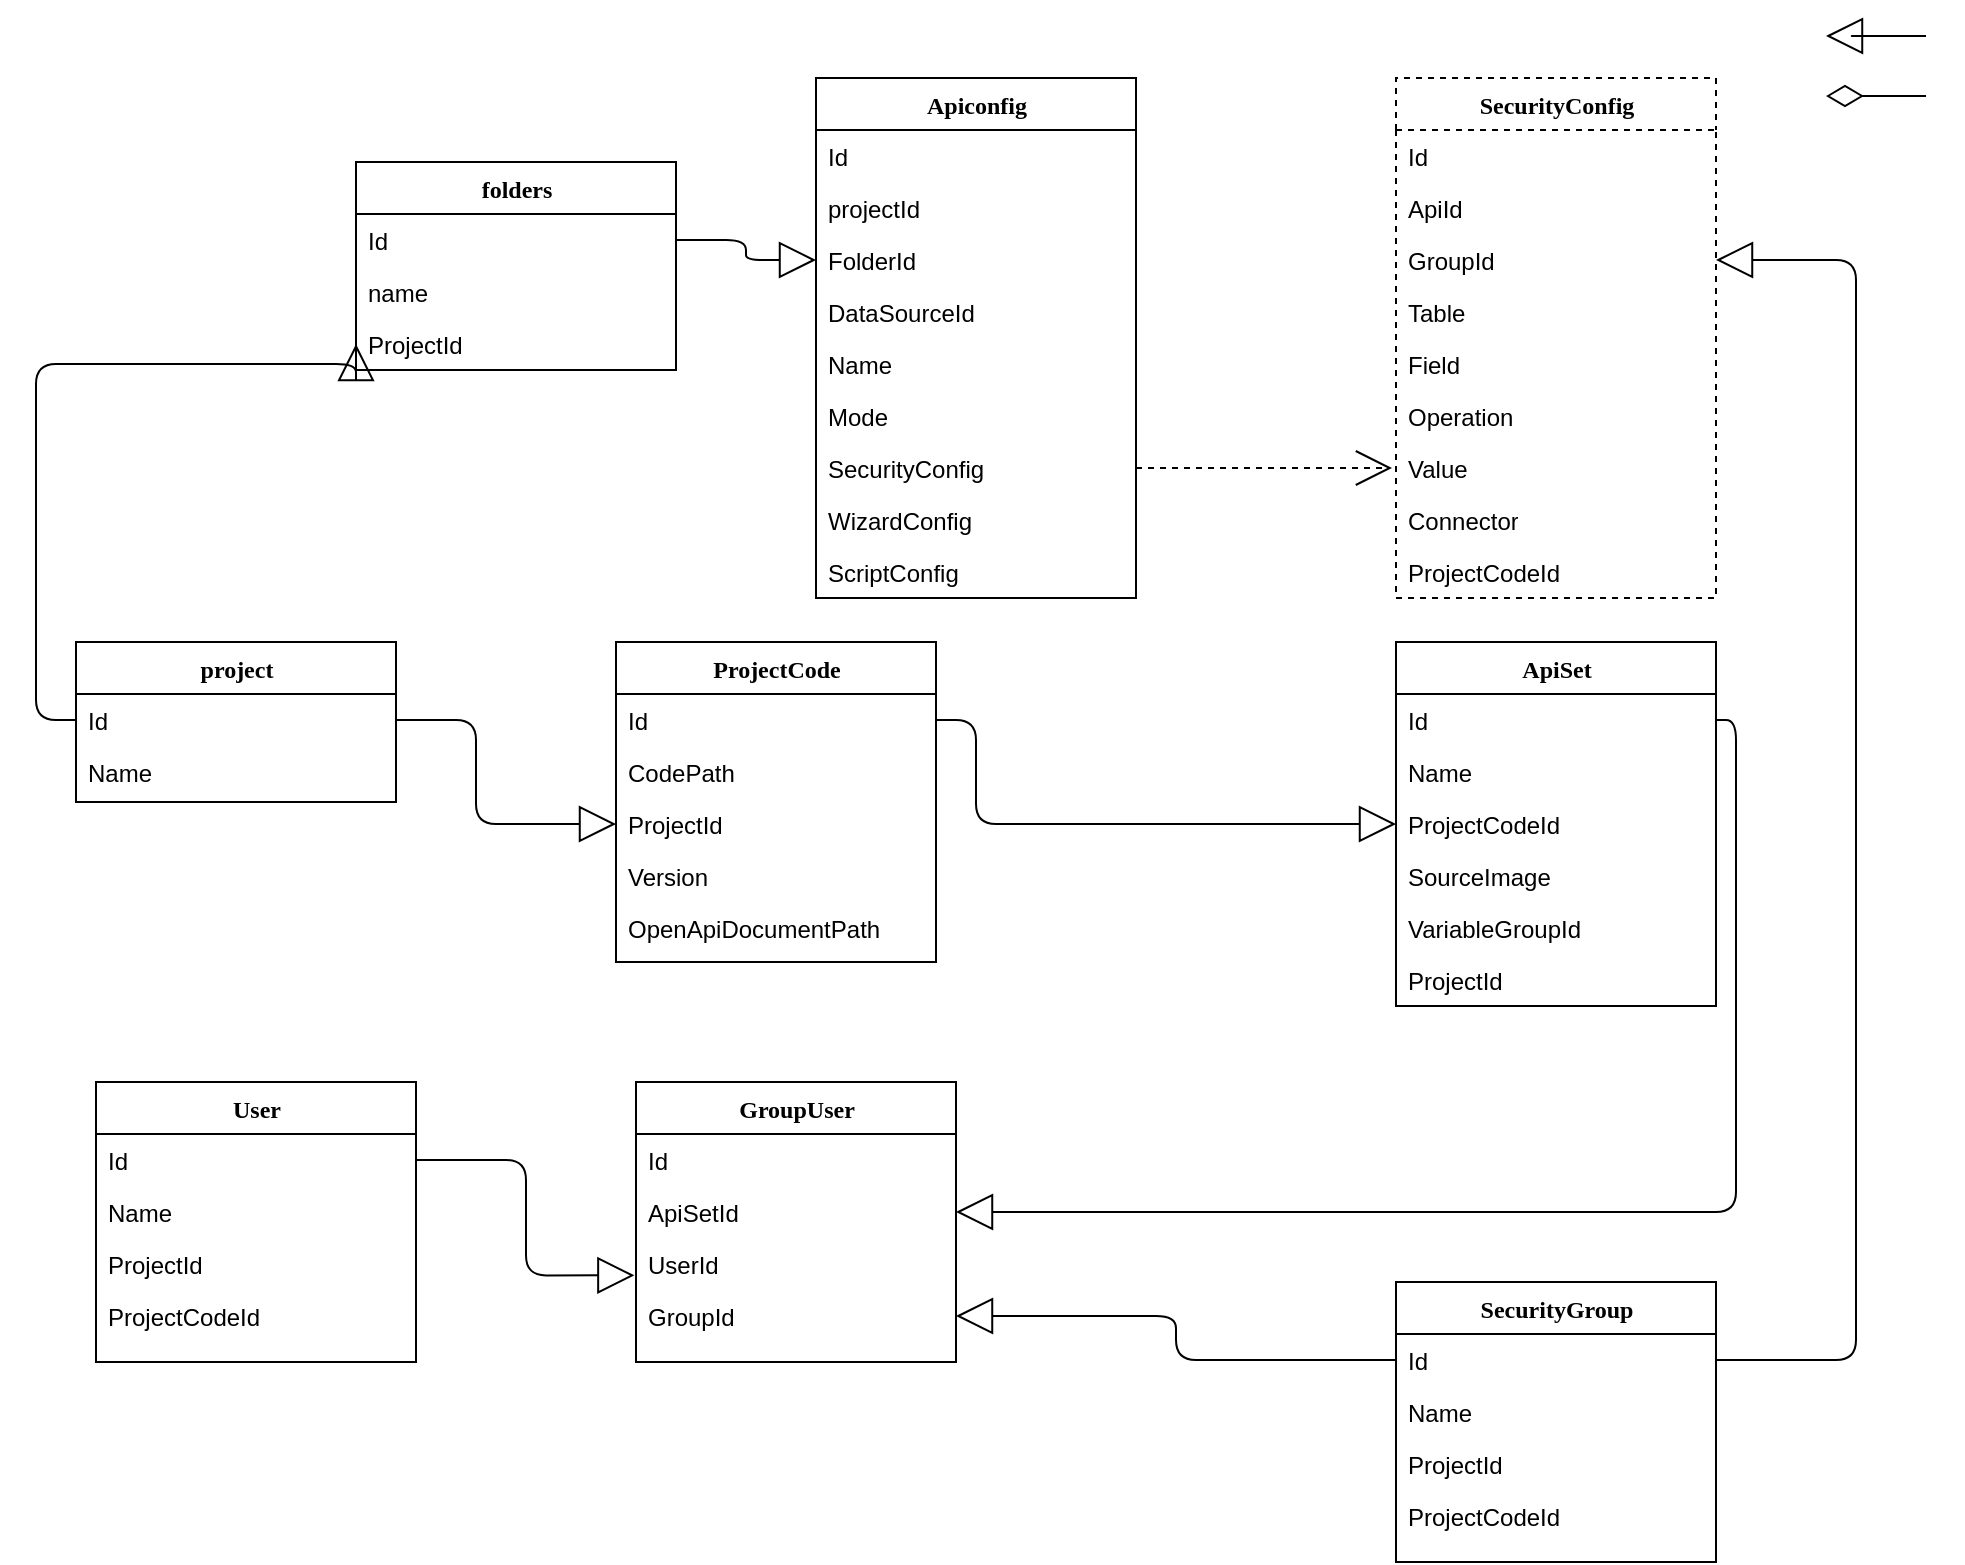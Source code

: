 <mxfile version="15.5.9" type="github">
  <diagram name="Page-1" id="9f46799a-70d6-7492-0946-bef42562c5a5">
    <mxGraphModel dx="1422" dy="924" grid="1" gridSize="10" guides="1" tooltips="1" connect="1" arrows="1" fold="1" page="1" pageScale="1" pageWidth="1100" pageHeight="850" background="none" math="0" shadow="0">
      <root>
        <mxCell id="0" />
        <mxCell id="1" parent="0" />
        <mxCell id="78961159f06e98e8-17" value="project" style="swimlane;html=1;fontStyle=1;align=center;verticalAlign=top;childLayout=stackLayout;horizontal=1;startSize=26;horizontalStack=0;resizeParent=1;resizeLast=0;collapsible=1;marginBottom=0;swimlaneFillColor=#ffffff;rounded=0;shadow=0;comic=0;labelBackgroundColor=none;strokeWidth=1;fillColor=none;fontFamily=Verdana;fontSize=12" parent="1" vertex="1">
          <mxGeometry x="140" y="320" width="160" height="80" as="geometry" />
        </mxCell>
        <mxCell id="78961159f06e98e8-21" value="Id" style="text;html=1;strokeColor=none;fillColor=none;align=left;verticalAlign=top;spacingLeft=4;spacingRight=4;whiteSpace=wrap;overflow=hidden;rotatable=0;points=[[0,0.5],[1,0.5]];portConstraint=eastwest;" parent="78961159f06e98e8-17" vertex="1">
          <mxGeometry y="26" width="160" height="26" as="geometry" />
        </mxCell>
        <mxCell id="78961159f06e98e8-23" value="Name" style="text;html=1;strokeColor=none;fillColor=none;align=left;verticalAlign=top;spacingLeft=4;spacingRight=4;whiteSpace=wrap;overflow=hidden;rotatable=0;points=[[0,0.5],[1,0.5]];portConstraint=eastwest;" parent="78961159f06e98e8-17" vertex="1">
          <mxGeometry y="52" width="160" height="26" as="geometry" />
        </mxCell>
        <mxCell id="78961159f06e98e8-30" value="Apiconfig" style="swimlane;html=1;fontStyle=1;align=center;verticalAlign=top;childLayout=stackLayout;horizontal=1;startSize=26;horizontalStack=0;resizeParent=1;resizeLast=0;collapsible=1;marginBottom=0;swimlaneFillColor=#ffffff;rounded=0;shadow=0;comic=0;labelBackgroundColor=none;strokeWidth=1;fillColor=none;fontFamily=Verdana;fontSize=12" parent="1" vertex="1">
          <mxGeometry x="510" y="38" width="160" height="260" as="geometry" />
        </mxCell>
        <mxCell id="78961159f06e98e8-31" value="Id" style="text;html=1;strokeColor=none;fillColor=none;align=left;verticalAlign=top;spacingLeft=4;spacingRight=4;whiteSpace=wrap;overflow=hidden;rotatable=0;points=[[0,0.5],[1,0.5]];portConstraint=eastwest;" parent="78961159f06e98e8-30" vertex="1">
          <mxGeometry y="26" width="160" height="26" as="geometry" />
        </mxCell>
        <mxCell id="78961159f06e98e8-32" value="projectId" style="text;html=1;strokeColor=none;fillColor=none;align=left;verticalAlign=top;spacingLeft=4;spacingRight=4;whiteSpace=wrap;overflow=hidden;rotatable=0;points=[[0,0.5],[1,0.5]];portConstraint=eastwest;" parent="78961159f06e98e8-30" vertex="1">
          <mxGeometry y="52" width="160" height="26" as="geometry" />
        </mxCell>
        <mxCell id="78961159f06e98e8-33" value="FolderId" style="text;html=1;strokeColor=none;fillColor=none;align=left;verticalAlign=top;spacingLeft=4;spacingRight=4;whiteSpace=wrap;overflow=hidden;rotatable=0;points=[[0,0.5],[1,0.5]];portConstraint=eastwest;" parent="78961159f06e98e8-30" vertex="1">
          <mxGeometry y="78" width="160" height="26" as="geometry" />
        </mxCell>
        <mxCell id="78961159f06e98e8-34" value="DataSourceId" style="text;html=1;strokeColor=none;fillColor=none;align=left;verticalAlign=top;spacingLeft=4;spacingRight=4;whiteSpace=wrap;overflow=hidden;rotatable=0;points=[[0,0.5],[1,0.5]];portConstraint=eastwest;" parent="78961159f06e98e8-30" vertex="1">
          <mxGeometry y="104" width="160" height="26" as="geometry" />
        </mxCell>
        <mxCell id="78961159f06e98e8-36" value="Name" style="text;html=1;strokeColor=none;fillColor=none;align=left;verticalAlign=top;spacingLeft=4;spacingRight=4;whiteSpace=wrap;overflow=hidden;rotatable=0;points=[[0,0.5],[1,0.5]];portConstraint=eastwest;" parent="78961159f06e98e8-30" vertex="1">
          <mxGeometry y="130" width="160" height="26" as="geometry" />
        </mxCell>
        <mxCell id="78961159f06e98e8-37" value="Mode" style="text;html=1;strokeColor=none;fillColor=none;align=left;verticalAlign=top;spacingLeft=4;spacingRight=4;whiteSpace=wrap;overflow=hidden;rotatable=0;points=[[0,0.5],[1,0.5]];portConstraint=eastwest;" parent="78961159f06e98e8-30" vertex="1">
          <mxGeometry y="156" width="160" height="26" as="geometry" />
        </mxCell>
        <mxCell id="8G0xPwMBGLFCwwI0SUMD-27" value="SecurityConfig" style="text;html=1;strokeColor=none;fillColor=none;align=left;verticalAlign=top;spacingLeft=4;spacingRight=4;whiteSpace=wrap;overflow=hidden;rotatable=0;points=[[0,0.5],[1,0.5]];portConstraint=eastwest;" vertex="1" parent="78961159f06e98e8-30">
          <mxGeometry y="182" width="160" height="26" as="geometry" />
        </mxCell>
        <mxCell id="8G0xPwMBGLFCwwI0SUMD-13" value="WizardConfig" style="text;html=1;strokeColor=none;fillColor=none;align=left;verticalAlign=top;spacingLeft=4;spacingRight=4;whiteSpace=wrap;overflow=hidden;rotatable=0;points=[[0,0.5],[1,0.5]];portConstraint=eastwest;" vertex="1" parent="78961159f06e98e8-30">
          <mxGeometry y="208" width="160" height="26" as="geometry" />
        </mxCell>
        <mxCell id="8G0xPwMBGLFCwwI0SUMD-14" value="ScriptConfig" style="text;html=1;strokeColor=none;fillColor=none;align=left;verticalAlign=top;spacingLeft=4;spacingRight=4;whiteSpace=wrap;overflow=hidden;rotatable=0;points=[[0,0.5],[1,0.5]];portConstraint=eastwest;" vertex="1" parent="78961159f06e98e8-30">
          <mxGeometry y="234" width="160" height="26" as="geometry" />
        </mxCell>
        <mxCell id="78961159f06e98e8-43" value="SecurityConfig" style="swimlane;html=1;fontStyle=1;align=center;verticalAlign=top;childLayout=stackLayout;horizontal=1;startSize=26;horizontalStack=0;resizeParent=1;resizeLast=0;collapsible=1;marginBottom=0;swimlaneFillColor=#ffffff;rounded=0;shadow=0;comic=0;labelBackgroundColor=none;strokeWidth=1;fillColor=none;fontFamily=Verdana;fontSize=12;dashed=1;" parent="1" vertex="1">
          <mxGeometry x="800" y="38" width="160" height="260" as="geometry" />
        </mxCell>
        <mxCell id="78961159f06e98e8-44" value="Id" style="text;html=1;strokeColor=none;fillColor=none;align=left;verticalAlign=top;spacingLeft=4;spacingRight=4;whiteSpace=wrap;overflow=hidden;rotatable=0;points=[[0,0.5],[1,0.5]];portConstraint=eastwest;" parent="78961159f06e98e8-43" vertex="1">
          <mxGeometry y="26" width="160" height="26" as="geometry" />
        </mxCell>
        <mxCell id="78961159f06e98e8-45" value="ApiId" style="text;html=1;strokeColor=none;fillColor=none;align=left;verticalAlign=top;spacingLeft=4;spacingRight=4;whiteSpace=wrap;overflow=hidden;rotatable=0;points=[[0,0.5],[1,0.5]];portConstraint=eastwest;" parent="78961159f06e98e8-43" vertex="1">
          <mxGeometry y="52" width="160" height="26" as="geometry" />
        </mxCell>
        <mxCell id="78961159f06e98e8-49" value="GroupId" style="text;html=1;strokeColor=none;fillColor=none;align=left;verticalAlign=top;spacingLeft=4;spacingRight=4;whiteSpace=wrap;overflow=hidden;rotatable=0;points=[[0,0.5],[1,0.5]];portConstraint=eastwest;" parent="78961159f06e98e8-43" vertex="1">
          <mxGeometry y="78" width="160" height="26" as="geometry" />
        </mxCell>
        <mxCell id="78961159f06e98e8-50" value="Table" style="text;html=1;strokeColor=none;fillColor=none;align=left;verticalAlign=top;spacingLeft=4;spacingRight=4;whiteSpace=wrap;overflow=hidden;rotatable=0;points=[[0,0.5],[1,0.5]];portConstraint=eastwest;" parent="78961159f06e98e8-43" vertex="1">
          <mxGeometry y="104" width="160" height="26" as="geometry" />
        </mxCell>
        <mxCell id="8G0xPwMBGLFCwwI0SUMD-16" value="Field" style="text;html=1;strokeColor=none;fillColor=none;align=left;verticalAlign=top;spacingLeft=4;spacingRight=4;whiteSpace=wrap;overflow=hidden;rotatable=0;points=[[0,0.5],[1,0.5]];portConstraint=eastwest;" vertex="1" parent="78961159f06e98e8-43">
          <mxGeometry y="130" width="160" height="26" as="geometry" />
        </mxCell>
        <mxCell id="8G0xPwMBGLFCwwI0SUMD-15" value="Operation" style="text;html=1;strokeColor=none;fillColor=none;align=left;verticalAlign=top;spacingLeft=4;spacingRight=4;whiteSpace=wrap;overflow=hidden;rotatable=0;points=[[0,0.5],[1,0.5]];portConstraint=eastwest;" vertex="1" parent="78961159f06e98e8-43">
          <mxGeometry y="156" width="160" height="26" as="geometry" />
        </mxCell>
        <mxCell id="8G0xPwMBGLFCwwI0SUMD-17" value="Value" style="text;html=1;strokeColor=none;fillColor=none;align=left;verticalAlign=top;spacingLeft=4;spacingRight=4;whiteSpace=wrap;overflow=hidden;rotatable=0;points=[[0,0.5],[1,0.5]];portConstraint=eastwest;" vertex="1" parent="78961159f06e98e8-43">
          <mxGeometry y="182" width="160" height="26" as="geometry" />
        </mxCell>
        <mxCell id="8G0xPwMBGLFCwwI0SUMD-18" value="Connector" style="text;html=1;strokeColor=none;fillColor=none;align=left;verticalAlign=top;spacingLeft=4;spacingRight=4;whiteSpace=wrap;overflow=hidden;rotatable=0;points=[[0,0.5],[1,0.5]];portConstraint=eastwest;" vertex="1" parent="78961159f06e98e8-43">
          <mxGeometry y="208" width="160" height="26" as="geometry" />
        </mxCell>
        <mxCell id="8G0xPwMBGLFCwwI0SUMD-47" value="ProjectCodeId" style="text;html=1;strokeColor=none;fillColor=none;align=left;verticalAlign=top;spacingLeft=4;spacingRight=4;whiteSpace=wrap;overflow=hidden;rotatable=0;points=[[0,0.5],[1,0.5]];portConstraint=eastwest;" vertex="1" parent="78961159f06e98e8-43">
          <mxGeometry y="234" width="160" height="26" as="geometry" />
        </mxCell>
        <mxCell id="78961159f06e98e8-129" style="edgeStyle=elbowEdgeStyle;html=1;labelBackgroundColor=none;startFill=0;startSize=8;endArrow=open;endFill=0;endSize=16;fontFamily=Verdana;fontSize=12;elbow=vertical;dashed=1;exitX=1;exitY=0.5;exitDx=0;exitDy=0;" parent="1" source="8G0xPwMBGLFCwwI0SUMD-27" edge="1">
          <mxGeometry relative="1" as="geometry">
            <mxPoint x="1060" y="220" as="sourcePoint" />
            <mxPoint x="798" y="233" as="targetPoint" />
            <Array as="points" />
          </mxGeometry>
        </mxCell>
        <mxCell id="78961159f06e98e8-56" value="ProjectCode" style="swimlane;html=1;fontStyle=1;align=center;verticalAlign=top;childLayout=stackLayout;horizontal=1;startSize=26;horizontalStack=0;resizeParent=1;resizeLast=0;collapsible=1;marginBottom=0;swimlaneFillColor=#ffffff;rounded=0;shadow=0;comic=0;labelBackgroundColor=none;strokeWidth=1;fillColor=none;fontFamily=Verdana;fontSize=12" parent="1" vertex="1">
          <mxGeometry x="410" y="320" width="160" height="160" as="geometry" />
        </mxCell>
        <mxCell id="78961159f06e98e8-57" value="Id" style="text;html=1;strokeColor=none;fillColor=none;align=left;verticalAlign=top;spacingLeft=4;spacingRight=4;whiteSpace=wrap;overflow=hidden;rotatable=0;points=[[0,0.5],[1,0.5]];portConstraint=eastwest;" parent="78961159f06e98e8-56" vertex="1">
          <mxGeometry y="26" width="160" height="26" as="geometry" />
        </mxCell>
        <mxCell id="78961159f06e98e8-59" value="CodePath" style="text;html=1;strokeColor=none;fillColor=none;align=left;verticalAlign=top;spacingLeft=4;spacingRight=4;whiteSpace=wrap;overflow=hidden;rotatable=0;points=[[0,0.5],[1,0.5]];portConstraint=eastwest;" parent="78961159f06e98e8-56" vertex="1">
          <mxGeometry y="52" width="160" height="26" as="geometry" />
        </mxCell>
        <mxCell id="78961159f06e98e8-58" value="ProjectId" style="text;html=1;strokeColor=none;fillColor=none;align=left;verticalAlign=top;spacingLeft=4;spacingRight=4;whiteSpace=wrap;overflow=hidden;rotatable=0;points=[[0,0.5],[1,0.5]];portConstraint=eastwest;" parent="78961159f06e98e8-56" vertex="1">
          <mxGeometry y="78" width="160" height="26" as="geometry" />
        </mxCell>
        <mxCell id="78961159f06e98e8-60" value="Version" style="text;html=1;strokeColor=none;fillColor=none;align=left;verticalAlign=top;spacingLeft=4;spacingRight=4;whiteSpace=wrap;overflow=hidden;rotatable=0;points=[[0,0.5],[1,0.5]];portConstraint=eastwest;" parent="78961159f06e98e8-56" vertex="1">
          <mxGeometry y="104" width="160" height="26" as="geometry" />
        </mxCell>
        <mxCell id="78961159f06e98e8-61" value="OpenApiDocumentPath" style="text;html=1;strokeColor=none;fillColor=none;align=left;verticalAlign=top;spacingLeft=4;spacingRight=4;whiteSpace=wrap;overflow=hidden;rotatable=0;points=[[0,0.5],[1,0.5]];portConstraint=eastwest;" parent="78961159f06e98e8-56" vertex="1">
          <mxGeometry y="130" width="160" height="26" as="geometry" />
        </mxCell>
        <mxCell id="78961159f06e98e8-130" style="edgeStyle=elbowEdgeStyle;html=1;labelBackgroundColor=none;startFill=0;startSize=8;endArrow=diamondThin;endFill=0;endSize=16;fontFamily=Verdana;fontSize=12;elbow=vertical;" parent="1" edge="1">
          <mxGeometry relative="1" as="geometry">
            <mxPoint x="1065" y="47" as="sourcePoint" />
            <mxPoint x="1015" y="47" as="targetPoint" />
            <Array as="points">
              <mxPoint x="1065" y="47" />
              <mxPoint x="1075" y="97" />
            </Array>
          </mxGeometry>
        </mxCell>
        <mxCell id="78961159f06e98e8-69" value="SecurityGroup" style="swimlane;html=1;fontStyle=1;align=center;verticalAlign=top;childLayout=stackLayout;horizontal=1;startSize=26;horizontalStack=0;resizeParent=1;resizeLast=0;collapsible=1;marginBottom=0;swimlaneFillColor=#ffffff;rounded=0;shadow=0;comic=0;labelBackgroundColor=none;strokeWidth=1;fillColor=none;fontFamily=Verdana;fontSize=12" parent="1" vertex="1">
          <mxGeometry x="800" y="640" width="160" height="140" as="geometry" />
        </mxCell>
        <mxCell id="78961159f06e98e8-70" value="Id" style="text;html=1;strokeColor=none;fillColor=none;align=left;verticalAlign=top;spacingLeft=4;spacingRight=4;whiteSpace=wrap;overflow=hidden;rotatable=0;points=[[0,0.5],[1,0.5]];portConstraint=eastwest;" parent="78961159f06e98e8-69" vertex="1">
          <mxGeometry y="26" width="160" height="26" as="geometry" />
        </mxCell>
        <mxCell id="78961159f06e98e8-71" value="Name" style="text;html=1;strokeColor=none;fillColor=none;align=left;verticalAlign=top;spacingLeft=4;spacingRight=4;whiteSpace=wrap;overflow=hidden;rotatable=0;points=[[0,0.5],[1,0.5]];portConstraint=eastwest;" parent="78961159f06e98e8-69" vertex="1">
          <mxGeometry y="52" width="160" height="26" as="geometry" />
        </mxCell>
        <mxCell id="78961159f06e98e8-72" value="ProjectId" style="text;html=1;strokeColor=none;fillColor=none;align=left;verticalAlign=top;spacingLeft=4;spacingRight=4;whiteSpace=wrap;overflow=hidden;rotatable=0;points=[[0,0.5],[1,0.5]];portConstraint=eastwest;" parent="78961159f06e98e8-69" vertex="1">
          <mxGeometry y="78" width="160" height="26" as="geometry" />
        </mxCell>
        <mxCell id="78961159f06e98e8-74" value="ProjectCodeId" style="text;html=1;strokeColor=none;fillColor=none;align=left;verticalAlign=top;spacingLeft=4;spacingRight=4;whiteSpace=wrap;overflow=hidden;rotatable=0;points=[[0,0.5],[1,0.5]];portConstraint=eastwest;" parent="78961159f06e98e8-69" vertex="1">
          <mxGeometry y="104" width="160" height="26" as="geometry" />
        </mxCell>
        <mxCell id="78961159f06e98e8-127" style="edgeStyle=orthogonalEdgeStyle;html=1;labelBackgroundColor=none;startFill=0;startSize=8;endArrow=block;endFill=0;endSize=16;fontFamily=Verdana;fontSize=12;" parent="1" edge="1">
          <mxGeometry relative="1" as="geometry">
            <mxPoint x="1065" y="17" as="sourcePoint" />
            <mxPoint x="1015" y="17" as="targetPoint" />
            <Array as="points">
              <mxPoint x="1025" y="17" />
              <mxPoint x="1025" y="17" />
            </Array>
          </mxGeometry>
        </mxCell>
        <mxCell id="8G0xPwMBGLFCwwI0SUMD-1" value="folders" style="swimlane;html=1;fontStyle=1;align=center;verticalAlign=top;childLayout=stackLayout;horizontal=1;startSize=26;horizontalStack=0;resizeParent=1;resizeLast=0;collapsible=1;marginBottom=0;swimlaneFillColor=#ffffff;rounded=0;shadow=0;comic=0;labelBackgroundColor=none;strokeWidth=1;fillColor=none;fontFamily=Verdana;fontSize=12" vertex="1" parent="1">
          <mxGeometry x="280" y="80" width="160" height="104" as="geometry" />
        </mxCell>
        <mxCell id="8G0xPwMBGLFCwwI0SUMD-2" value="Id" style="text;html=1;strokeColor=none;fillColor=none;align=left;verticalAlign=top;spacingLeft=4;spacingRight=4;whiteSpace=wrap;overflow=hidden;rotatable=0;points=[[0,0.5],[1,0.5]];portConstraint=eastwest;" vertex="1" parent="8G0xPwMBGLFCwwI0SUMD-1">
          <mxGeometry y="26" width="160" height="26" as="geometry" />
        </mxCell>
        <mxCell id="8G0xPwMBGLFCwwI0SUMD-41" value="name" style="text;html=1;strokeColor=none;fillColor=none;align=left;verticalAlign=top;spacingLeft=4;spacingRight=4;whiteSpace=wrap;overflow=hidden;rotatable=0;points=[[0,0.5],[1,0.5]];portConstraint=eastwest;" vertex="1" parent="8G0xPwMBGLFCwwI0SUMD-1">
          <mxGeometry y="52" width="160" height="26" as="geometry" />
        </mxCell>
        <mxCell id="8G0xPwMBGLFCwwI0SUMD-3" value="ProjectId" style="text;html=1;strokeColor=none;fillColor=none;align=left;verticalAlign=top;spacingLeft=4;spacingRight=4;whiteSpace=wrap;overflow=hidden;rotatable=0;points=[[0,0.5],[1,0.5]];portConstraint=eastwest;" vertex="1" parent="8G0xPwMBGLFCwwI0SUMD-1">
          <mxGeometry y="78" width="160" height="26" as="geometry" />
        </mxCell>
        <mxCell id="8G0xPwMBGLFCwwI0SUMD-19" value="ApiSet" style="swimlane;html=1;fontStyle=1;align=center;verticalAlign=top;childLayout=stackLayout;horizontal=1;startSize=26;horizontalStack=0;resizeParent=1;resizeLast=0;collapsible=1;marginBottom=0;swimlaneFillColor=#ffffff;rounded=0;shadow=0;comic=0;labelBackgroundColor=none;strokeWidth=1;fillColor=none;fontFamily=Verdana;fontSize=12" vertex="1" parent="1">
          <mxGeometry x="800" y="320" width="160" height="182" as="geometry" />
        </mxCell>
        <mxCell id="8G0xPwMBGLFCwwI0SUMD-20" value="Id" style="text;html=1;strokeColor=none;fillColor=none;align=left;verticalAlign=top;spacingLeft=4;spacingRight=4;whiteSpace=wrap;overflow=hidden;rotatable=0;points=[[0,0.5],[1,0.5]];portConstraint=eastwest;" vertex="1" parent="8G0xPwMBGLFCwwI0SUMD-19">
          <mxGeometry y="26" width="160" height="26" as="geometry" />
        </mxCell>
        <mxCell id="8G0xPwMBGLFCwwI0SUMD-21" value="Name" style="text;html=1;strokeColor=none;fillColor=none;align=left;verticalAlign=top;spacingLeft=4;spacingRight=4;whiteSpace=wrap;overflow=hidden;rotatable=0;points=[[0,0.5],[1,0.5]];portConstraint=eastwest;" vertex="1" parent="8G0xPwMBGLFCwwI0SUMD-19">
          <mxGeometry y="52" width="160" height="26" as="geometry" />
        </mxCell>
        <mxCell id="8G0xPwMBGLFCwwI0SUMD-22" value="ProjectCodeId" style="text;html=1;strokeColor=none;fillColor=none;align=left;verticalAlign=top;spacingLeft=4;spacingRight=4;whiteSpace=wrap;overflow=hidden;rotatable=0;points=[[0,0.5],[1,0.5]];portConstraint=eastwest;" vertex="1" parent="8G0xPwMBGLFCwwI0SUMD-19">
          <mxGeometry y="78" width="160" height="26" as="geometry" />
        </mxCell>
        <mxCell id="8G0xPwMBGLFCwwI0SUMD-23" value="SourceImage" style="text;html=1;strokeColor=none;fillColor=none;align=left;verticalAlign=top;spacingLeft=4;spacingRight=4;whiteSpace=wrap;overflow=hidden;rotatable=0;points=[[0,0.5],[1,0.5]];portConstraint=eastwest;" vertex="1" parent="8G0xPwMBGLFCwwI0SUMD-19">
          <mxGeometry y="104" width="160" height="26" as="geometry" />
        </mxCell>
        <mxCell id="8G0xPwMBGLFCwwI0SUMD-24" value="VariableGroupId" style="text;html=1;strokeColor=none;fillColor=none;align=left;verticalAlign=top;spacingLeft=4;spacingRight=4;whiteSpace=wrap;overflow=hidden;rotatable=0;points=[[0,0.5],[1,0.5]];portConstraint=eastwest;" vertex="1" parent="8G0xPwMBGLFCwwI0SUMD-19">
          <mxGeometry y="130" width="160" height="26" as="geometry" />
        </mxCell>
        <mxCell id="8G0xPwMBGLFCwwI0SUMD-25" value="ProjectId" style="text;html=1;strokeColor=none;fillColor=none;align=left;verticalAlign=top;spacingLeft=4;spacingRight=4;whiteSpace=wrap;overflow=hidden;rotatable=0;points=[[0,0.5],[1,0.5]];portConstraint=eastwest;" vertex="1" parent="8G0xPwMBGLFCwwI0SUMD-19">
          <mxGeometry y="156" width="160" height="26" as="geometry" />
        </mxCell>
        <mxCell id="8G0xPwMBGLFCwwI0SUMD-28" value="User" style="swimlane;html=1;fontStyle=1;align=center;verticalAlign=top;childLayout=stackLayout;horizontal=1;startSize=26;horizontalStack=0;resizeParent=1;resizeLast=0;collapsible=1;marginBottom=0;swimlaneFillColor=#ffffff;rounded=0;shadow=0;comic=0;labelBackgroundColor=none;strokeWidth=1;fillColor=none;fontFamily=Verdana;fontSize=12" vertex="1" parent="1">
          <mxGeometry x="150" y="540" width="160" height="140" as="geometry" />
        </mxCell>
        <mxCell id="8G0xPwMBGLFCwwI0SUMD-29" value="Id" style="text;html=1;strokeColor=none;fillColor=none;align=left;verticalAlign=top;spacingLeft=4;spacingRight=4;whiteSpace=wrap;overflow=hidden;rotatable=0;points=[[0,0.5],[1,0.5]];portConstraint=eastwest;" vertex="1" parent="8G0xPwMBGLFCwwI0SUMD-28">
          <mxGeometry y="26" width="160" height="26" as="geometry" />
        </mxCell>
        <mxCell id="8G0xPwMBGLFCwwI0SUMD-30" value="Name" style="text;html=1;strokeColor=none;fillColor=none;align=left;verticalAlign=top;spacingLeft=4;spacingRight=4;whiteSpace=wrap;overflow=hidden;rotatable=0;points=[[0,0.5],[1,0.5]];portConstraint=eastwest;" vertex="1" parent="8G0xPwMBGLFCwwI0SUMD-28">
          <mxGeometry y="52" width="160" height="26" as="geometry" />
        </mxCell>
        <mxCell id="8G0xPwMBGLFCwwI0SUMD-31" value="ProjectId" style="text;html=1;strokeColor=none;fillColor=none;align=left;verticalAlign=top;spacingLeft=4;spacingRight=4;whiteSpace=wrap;overflow=hidden;rotatable=0;points=[[0,0.5],[1,0.5]];portConstraint=eastwest;" vertex="1" parent="8G0xPwMBGLFCwwI0SUMD-28">
          <mxGeometry y="78" width="160" height="26" as="geometry" />
        </mxCell>
        <mxCell id="8G0xPwMBGLFCwwI0SUMD-32" value="ProjectCodeId" style="text;html=1;strokeColor=none;fillColor=none;align=left;verticalAlign=top;spacingLeft=4;spacingRight=4;whiteSpace=wrap;overflow=hidden;rotatable=0;points=[[0,0.5],[1,0.5]];portConstraint=eastwest;" vertex="1" parent="8G0xPwMBGLFCwwI0SUMD-28">
          <mxGeometry y="104" width="160" height="26" as="geometry" />
        </mxCell>
        <mxCell id="8G0xPwMBGLFCwwI0SUMD-33" value="GroupUser" style="swimlane;html=1;fontStyle=1;align=center;verticalAlign=top;childLayout=stackLayout;horizontal=1;startSize=26;horizontalStack=0;resizeParent=1;resizeLast=0;collapsible=1;marginBottom=0;swimlaneFillColor=#ffffff;rounded=0;shadow=0;comic=0;labelBackgroundColor=none;strokeWidth=1;fillColor=none;fontFamily=Verdana;fontSize=12" vertex="1" parent="1">
          <mxGeometry x="420" y="540" width="160" height="140" as="geometry" />
        </mxCell>
        <mxCell id="8G0xPwMBGLFCwwI0SUMD-34" value="Id" style="text;html=1;strokeColor=none;fillColor=none;align=left;verticalAlign=top;spacingLeft=4;spacingRight=4;whiteSpace=wrap;overflow=hidden;rotatable=0;points=[[0,0.5],[1,0.5]];portConstraint=eastwest;" vertex="1" parent="8G0xPwMBGLFCwwI0SUMD-33">
          <mxGeometry y="26" width="160" height="26" as="geometry" />
        </mxCell>
        <mxCell id="8G0xPwMBGLFCwwI0SUMD-37" value="ApiSetId" style="text;html=1;strokeColor=none;fillColor=none;align=left;verticalAlign=top;spacingLeft=4;spacingRight=4;whiteSpace=wrap;overflow=hidden;rotatable=0;points=[[0,0.5],[1,0.5]];portConstraint=eastwest;" vertex="1" parent="8G0xPwMBGLFCwwI0SUMD-33">
          <mxGeometry y="52" width="160" height="26" as="geometry" />
        </mxCell>
        <mxCell id="8G0xPwMBGLFCwwI0SUMD-36" value="UserId" style="text;html=1;strokeColor=none;fillColor=none;align=left;verticalAlign=top;spacingLeft=4;spacingRight=4;whiteSpace=wrap;overflow=hidden;rotatable=0;points=[[0,0.5],[1,0.5]];portConstraint=eastwest;" vertex="1" parent="8G0xPwMBGLFCwwI0SUMD-33">
          <mxGeometry y="78" width="160" height="26" as="geometry" />
        </mxCell>
        <mxCell id="8G0xPwMBGLFCwwI0SUMD-35" value="GroupId" style="text;html=1;strokeColor=none;fillColor=none;align=left;verticalAlign=top;spacingLeft=4;spacingRight=4;whiteSpace=wrap;overflow=hidden;rotatable=0;points=[[0,0.5],[1,0.5]];portConstraint=eastwest;" vertex="1" parent="8G0xPwMBGLFCwwI0SUMD-33">
          <mxGeometry y="104" width="160" height="26" as="geometry" />
        </mxCell>
        <mxCell id="8G0xPwMBGLFCwwI0SUMD-38" style="edgeStyle=orthogonalEdgeStyle;html=1;labelBackgroundColor=none;startFill=0;startSize=8;endArrow=block;endFill=0;endSize=16;fontFamily=Verdana;fontSize=12;exitX=0;exitY=0.5;exitDx=0;exitDy=0;entryX=1;entryY=0.5;entryDx=0;entryDy=0;" edge="1" parent="1" source="78961159f06e98e8-70" target="8G0xPwMBGLFCwwI0SUMD-35">
          <mxGeometry relative="1" as="geometry">
            <mxPoint x="425" y="346" as="sourcePoint" />
            <mxPoint x="315" y="346" as="targetPoint" />
          </mxGeometry>
        </mxCell>
        <mxCell id="8G0xPwMBGLFCwwI0SUMD-39" style="edgeStyle=orthogonalEdgeStyle;html=1;labelBackgroundColor=none;startFill=0;startSize=8;endArrow=block;endFill=0;endSize=16;fontFamily=Verdana;fontSize=12;entryX=-0.005;entryY=0.718;entryDx=0;entryDy=0;entryPerimeter=0;" edge="1" parent="1" source="8G0xPwMBGLFCwwI0SUMD-29" target="8G0xPwMBGLFCwwI0SUMD-36">
          <mxGeometry relative="1" as="geometry">
            <mxPoint x="450" y="806" as="sourcePoint" />
            <mxPoint x="340" y="806" as="targetPoint" />
          </mxGeometry>
        </mxCell>
        <mxCell id="8G0xPwMBGLFCwwI0SUMD-40" style="edgeStyle=orthogonalEdgeStyle;html=1;labelBackgroundColor=none;startFill=0;startSize=8;endArrow=block;endFill=0;endSize=16;fontFamily=Verdana;fontSize=12;exitX=1;exitY=0.5;exitDx=0;exitDy=0;entryX=1;entryY=0.5;entryDx=0;entryDy=0;" edge="1" parent="1" source="8G0xPwMBGLFCwwI0SUMD-20" target="8G0xPwMBGLFCwwI0SUMD-37">
          <mxGeometry relative="1" as="geometry">
            <mxPoint x="710" y="550.004" as="sourcePoint" />
            <mxPoint x="770.8" y="738.33" as="targetPoint" />
          </mxGeometry>
        </mxCell>
        <mxCell id="8G0xPwMBGLFCwwI0SUMD-42" style="edgeStyle=orthogonalEdgeStyle;html=1;labelBackgroundColor=none;startFill=0;startSize=8;endArrow=block;endFill=0;endSize=16;fontFamily=Verdana;fontSize=12;exitX=0;exitY=0.5;exitDx=0;exitDy=0;entryX=0;entryY=0.5;entryDx=0;entryDy=0;" edge="1" parent="1" source="78961159f06e98e8-21" target="8G0xPwMBGLFCwwI0SUMD-3">
          <mxGeometry relative="1" as="geometry">
            <mxPoint x="190.0" y="151.674" as="sourcePoint" />
            <mxPoint x="260.8" y="140" as="targetPoint" />
            <Array as="points">
              <mxPoint x="120" y="359" />
              <mxPoint x="120" y="181" />
            </Array>
          </mxGeometry>
        </mxCell>
        <mxCell id="8G0xPwMBGLFCwwI0SUMD-43" style="edgeStyle=orthogonalEdgeStyle;html=1;labelBackgroundColor=none;startFill=0;startSize=8;endArrow=block;endFill=0;endSize=16;fontFamily=Verdana;fontSize=12;exitX=1;exitY=0.5;exitDx=0;exitDy=0;entryX=0;entryY=0.5;entryDx=0;entryDy=0;" edge="1" parent="1" source="8G0xPwMBGLFCwwI0SUMD-2" target="78961159f06e98e8-33">
          <mxGeometry relative="1" as="geometry">
            <mxPoint x="230" y="89" as="sourcePoint" />
            <mxPoint x="300" y="141" as="targetPoint" />
          </mxGeometry>
        </mxCell>
        <mxCell id="8G0xPwMBGLFCwwI0SUMD-44" style="edgeStyle=orthogonalEdgeStyle;html=1;labelBackgroundColor=none;startFill=0;startSize=8;endArrow=block;endFill=0;endSize=16;fontFamily=Verdana;fontSize=12;exitX=1;exitY=0.5;exitDx=0;exitDy=0;entryX=0;entryY=0.5;entryDx=0;entryDy=0;" edge="1" parent="1" source="78961159f06e98e8-57" target="8G0xPwMBGLFCwwI0SUMD-22">
          <mxGeometry relative="1" as="geometry">
            <mxPoint x="800" y="410" as="sourcePoint" />
            <mxPoint x="680" y="431" as="targetPoint" />
            <Array as="points">
              <mxPoint x="590" y="359" />
              <mxPoint x="590" y="411" />
            </Array>
          </mxGeometry>
        </mxCell>
        <mxCell id="8G0xPwMBGLFCwwI0SUMD-45" style="edgeStyle=orthogonalEdgeStyle;html=1;labelBackgroundColor=none;startFill=0;startSize=8;endArrow=block;endFill=0;endSize=16;fontFamily=Verdana;fontSize=12;entryX=0;entryY=0.5;entryDx=0;entryDy=0;exitX=1;exitY=0.5;exitDx=0;exitDy=0;" edge="1" parent="1" source="78961159f06e98e8-21" target="78961159f06e98e8-58">
          <mxGeometry relative="1" as="geometry">
            <mxPoint x="230" y="359" as="sourcePoint" />
            <mxPoint x="320" y="400" as="targetPoint" />
            <Array as="points">
              <mxPoint x="340" y="359" />
              <mxPoint x="340" y="411" />
            </Array>
          </mxGeometry>
        </mxCell>
        <mxCell id="8G0xPwMBGLFCwwI0SUMD-46" style="edgeStyle=orthogonalEdgeStyle;html=1;labelBackgroundColor=none;startFill=0;startSize=8;endArrow=block;endFill=0;endSize=16;fontFamily=Verdana;fontSize=12;exitX=1;exitY=0.5;exitDx=0;exitDy=0;entryX=1;entryY=0.5;entryDx=0;entryDy=0;" edge="1" parent="1" source="78961159f06e98e8-70" target="78961159f06e98e8-49">
          <mxGeometry relative="1" as="geometry">
            <mxPoint x="800" y="629" as="sourcePoint" />
            <mxPoint x="680" y="657" as="targetPoint" />
            <Array as="points">
              <mxPoint x="1030" y="679" />
              <mxPoint x="1030" y="129" />
            </Array>
          </mxGeometry>
        </mxCell>
      </root>
    </mxGraphModel>
  </diagram>
</mxfile>
